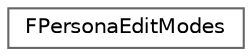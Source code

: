 digraph "Graphical Class Hierarchy"
{
 // INTERACTIVE_SVG=YES
 // LATEX_PDF_SIZE
  bgcolor="transparent";
  edge [fontname=Helvetica,fontsize=10,labelfontname=Helvetica,labelfontsize=10];
  node [fontname=Helvetica,fontsize=10,shape=box,height=0.2,width=0.4];
  rankdir="LR";
  Node0 [id="Node000000",label="FPersonaEditModes",height=0.2,width=0.4,color="grey40", fillcolor="white", style="filled",URL="$d3/dac/structFPersonaEditModes.html",tooltip=" "];
}
